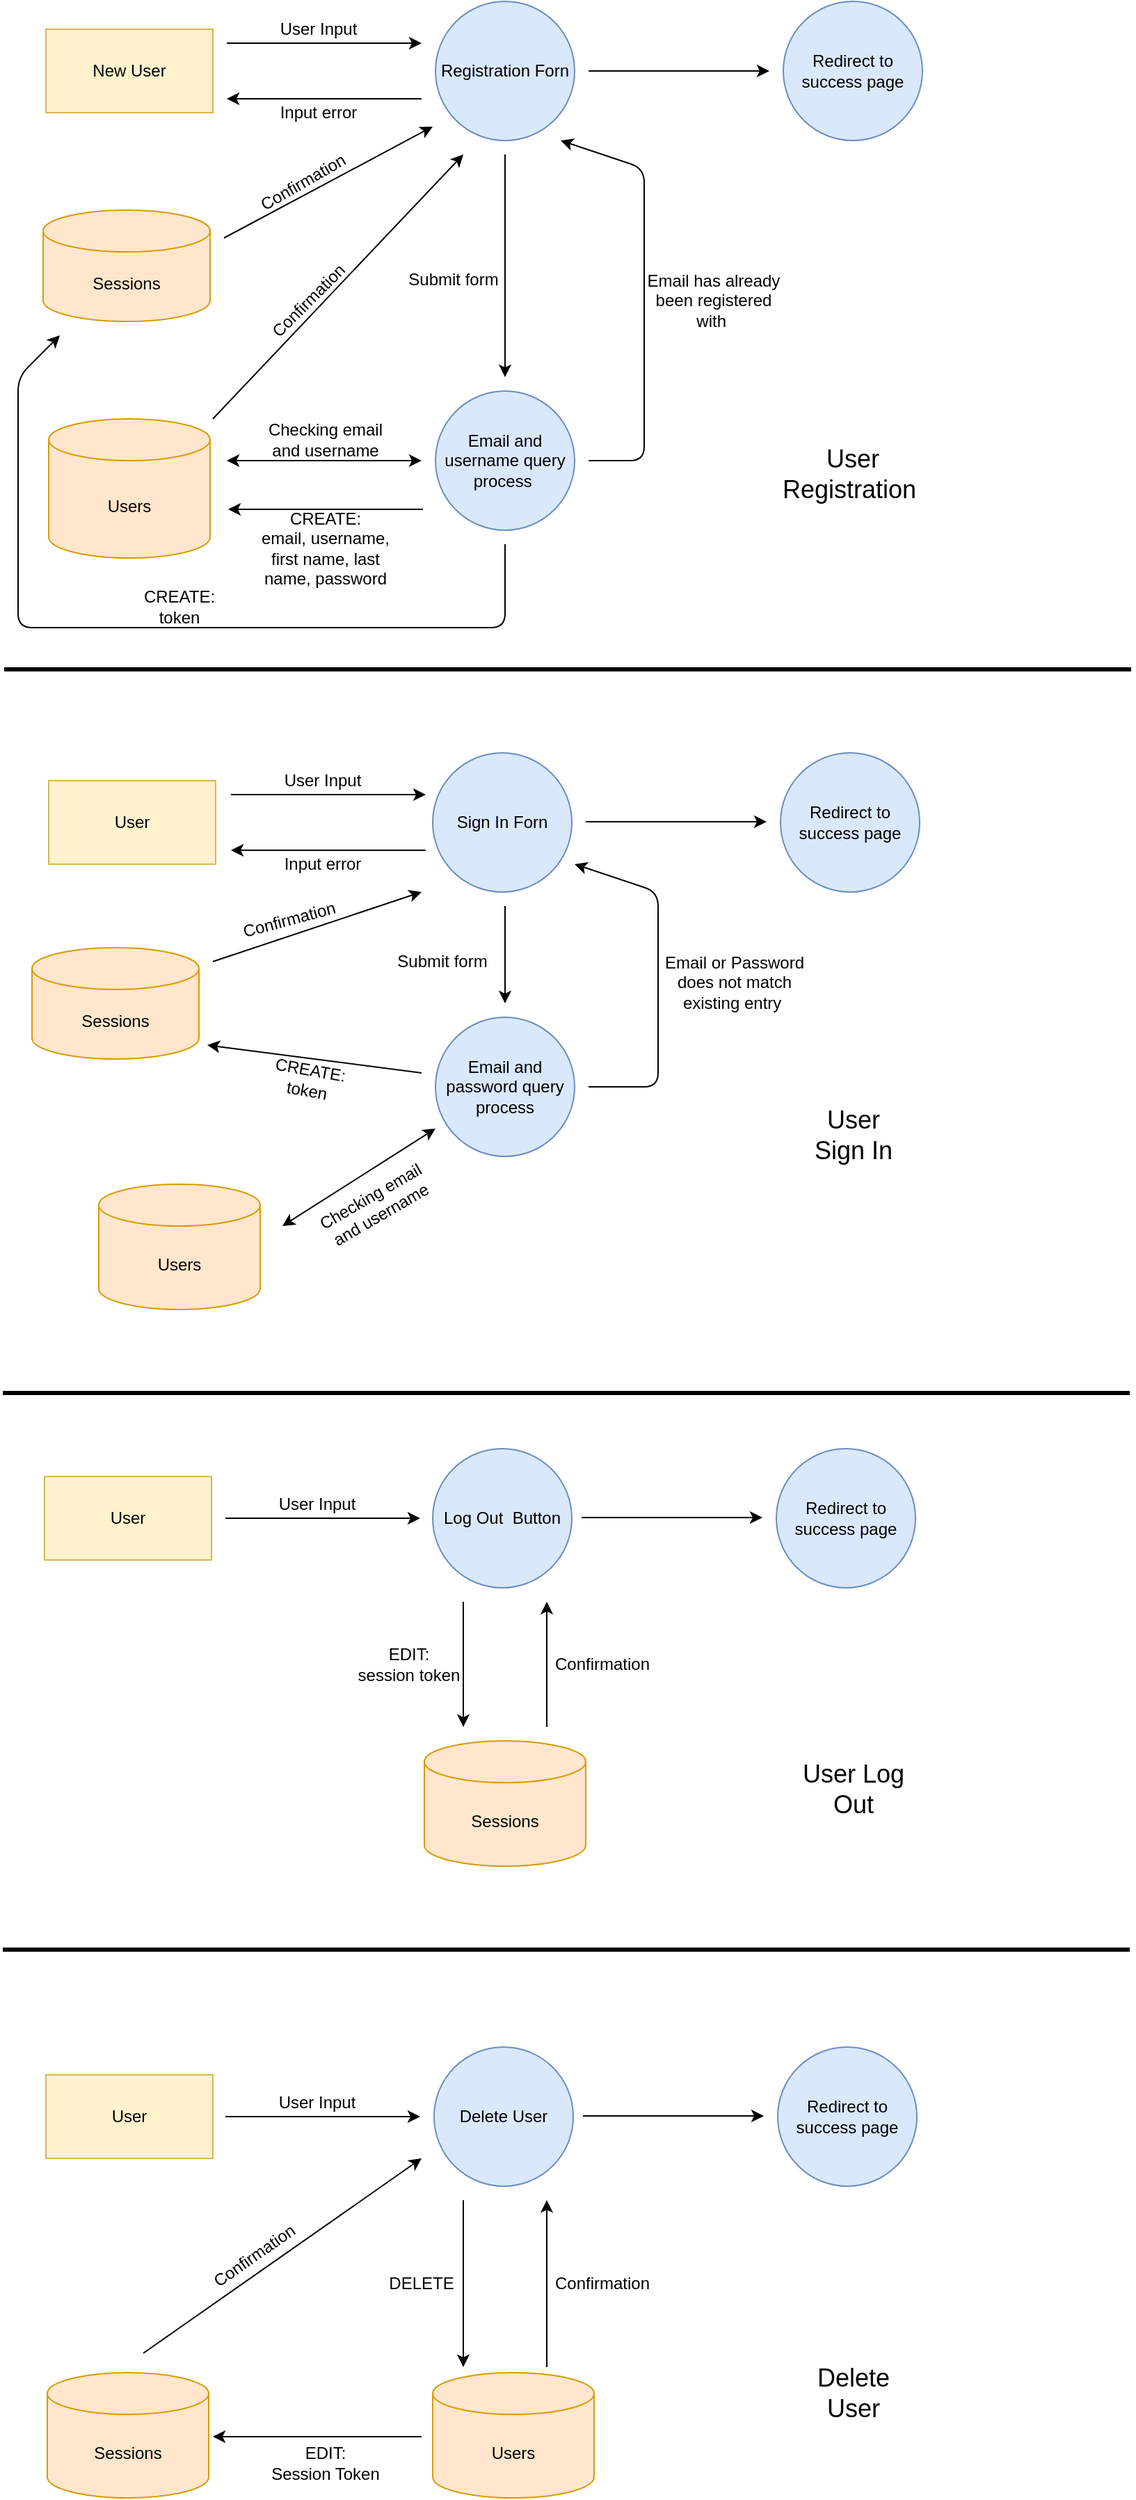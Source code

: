 <mxfile version="14.7.2" type="device"><diagram id="tS2z2wEGwrRREbS3eDdH" name="Page-1"><mxGraphModel dx="1186" dy="1933" grid="1" gridSize="10" guides="1" tooltips="1" connect="1" arrows="1" fold="1" page="1" pageScale="1" pageWidth="827" pageHeight="1169" math="0" shadow="0"><root><mxCell id="0"/><mxCell id="1" parent="0"/><mxCell id="okqYXYDRPA9PViQICLpw-1" value="New User" style="rounded=0;whiteSpace=wrap;html=1;fillColor=#fff2cc;strokeColor=#d6b656;" vertex="1" parent="1"><mxGeometry x="40" y="-20" width="120" height="60" as="geometry"/></mxCell><mxCell id="okqYXYDRPA9PViQICLpw-2" value="Registration Forn" style="ellipse;whiteSpace=wrap;html=1;aspect=fixed;fillColor=#dae8fc;strokeColor=#6c8ebf;" vertex="1" parent="1"><mxGeometry x="320" y="-40" width="100" height="100" as="geometry"/></mxCell><mxCell id="okqYXYDRPA9PViQICLpw-3" value="Users" style="shape=cylinder3;whiteSpace=wrap;html=1;boundedLbl=1;backgroundOutline=1;size=15;fillColor=#ffe6cc;strokeColor=#d79b00;" vertex="1" parent="1"><mxGeometry x="42" y="260" width="116" height="100" as="geometry"/></mxCell><mxCell id="okqYXYDRPA9PViQICLpw-4" value="" style="endArrow=classic;html=1;" edge="1" parent="1"><mxGeometry width="50" height="50" relative="1" as="geometry"><mxPoint x="370" y="70" as="sourcePoint"/><mxPoint x="370" y="230" as="targetPoint"/></mxGeometry></mxCell><mxCell id="okqYXYDRPA9PViQICLpw-5" value="" style="endArrow=classic;html=1;" edge="1" parent="1"><mxGeometry width="50" height="50" relative="1" as="geometry"><mxPoint x="430" y="290" as="sourcePoint"/><mxPoint x="410" y="60" as="targetPoint"/><Array as="points"><mxPoint x="470" y="290"/><mxPoint x="470" y="80"/></Array></mxGeometry></mxCell><mxCell id="okqYXYDRPA9PViQICLpw-6" value="" style="endArrow=classic;html=1;" edge="1" parent="1"><mxGeometry width="50" height="50" relative="1" as="geometry"><mxPoint x="170" y="-10" as="sourcePoint"/><mxPoint x="310" y="-10" as="targetPoint"/></mxGeometry></mxCell><mxCell id="okqYXYDRPA9PViQICLpw-7" value="" style="endArrow=classic;html=1;" edge="1" parent="1"><mxGeometry width="50" height="50" relative="1" as="geometry"><mxPoint x="310" y="30" as="sourcePoint"/><mxPoint x="170" y="30" as="targetPoint"/></mxGeometry></mxCell><mxCell id="okqYXYDRPA9PViQICLpw-10" style="edgeStyle=orthogonalEdgeStyle;rounded=0;orthogonalLoop=1;jettySize=auto;html=1;" edge="1" parent="1"><mxGeometry relative="1" as="geometry"><mxPoint x="171" y="325" as="targetPoint"/><mxPoint x="311" y="325" as="sourcePoint"/></mxGeometry></mxCell><mxCell id="okqYXYDRPA9PViQICLpw-9" value="Email and username query process&amp;nbsp;" style="ellipse;whiteSpace=wrap;html=1;aspect=fixed;fillColor=#dae8fc;strokeColor=#6c8ebf;" vertex="1" parent="1"><mxGeometry x="320" y="240" width="100" height="100" as="geometry"/></mxCell><mxCell id="okqYXYDRPA9PViQICLpw-11" value="Redirect to success page" style="ellipse;whiteSpace=wrap;html=1;aspect=fixed;fillColor=#dae8fc;strokeColor=#6c8ebf;" vertex="1" parent="1"><mxGeometry x="570" y="-40" width="100" height="100" as="geometry"/></mxCell><mxCell id="okqYXYDRPA9PViQICLpw-12" value="" style="endArrow=classic;html=1;" edge="1" parent="1"><mxGeometry width="50" height="50" relative="1" as="geometry"><mxPoint x="160" y="260" as="sourcePoint"/><mxPoint x="340" y="70" as="targetPoint"/></mxGeometry></mxCell><mxCell id="okqYXYDRPA9PViQICLpw-13" value="" style="endArrow=classic;html=1;" edge="1" parent="1"><mxGeometry width="50" height="50" relative="1" as="geometry"><mxPoint x="430" y="10" as="sourcePoint"/><mxPoint x="560" y="10" as="targetPoint"/></mxGeometry></mxCell><mxCell id="okqYXYDRPA9PViQICLpw-14" value="Input error" style="text;html=1;strokeColor=none;fillColor=none;align=center;verticalAlign=middle;whiteSpace=wrap;rounded=0;" vertex="1" parent="1"><mxGeometry x="206" y="30" width="60" height="20" as="geometry"/></mxCell><mxCell id="okqYXYDRPA9PViQICLpw-15" value="User Input" style="text;html=1;strokeColor=none;fillColor=none;align=center;verticalAlign=middle;whiteSpace=wrap;rounded=0;" vertex="1" parent="1"><mxGeometry x="204" y="-30" width="64" height="20" as="geometry"/></mxCell><mxCell id="okqYXYDRPA9PViQICLpw-16" value="Confirmation" style="text;html=1;strokeColor=none;fillColor=none;align=center;verticalAlign=middle;whiteSpace=wrap;rounded=0;rotation=-45;" vertex="1" parent="1"><mxGeometry x="187" y="165" width="84" height="20" as="geometry"/></mxCell><mxCell id="okqYXYDRPA9PViQICLpw-17" value="CREATE:&lt;br&gt;email, username, first name, last name, password" style="text;html=1;strokeColor=none;fillColor=none;align=center;verticalAlign=middle;whiteSpace=wrap;rounded=0;" vertex="1" parent="1"><mxGeometry x="186" y="325" width="110" height="55" as="geometry"/></mxCell><mxCell id="okqYXYDRPA9PViQICLpw-18" value="Submit form" style="text;html=1;strokeColor=none;fillColor=none;align=center;verticalAlign=middle;whiteSpace=wrap;rounded=0;" vertex="1" parent="1"><mxGeometry x="288" y="150" width="90" height="20" as="geometry"/></mxCell><mxCell id="okqYXYDRPA9PViQICLpw-19" value="Email has already been registered with&amp;nbsp;" style="text;html=1;strokeColor=none;fillColor=none;align=center;verticalAlign=middle;whiteSpace=wrap;rounded=0;" vertex="1" parent="1"><mxGeometry x="470" y="150" width="100" height="50" as="geometry"/></mxCell><mxCell id="okqYXYDRPA9PViQICLpw-20" value="&lt;font style=&quot;font-size: 18px&quot;&gt;User Registration&amp;nbsp;&lt;/font&gt;" style="text;html=1;strokeColor=none;fillColor=none;align=center;verticalAlign=middle;whiteSpace=wrap;rounded=0;" vertex="1" parent="1"><mxGeometry x="575" y="275" width="90" height="50" as="geometry"/></mxCell><mxCell id="okqYXYDRPA9PViQICLpw-21" value="" style="endArrow=none;html=1;strokeWidth=3;" edge="1" parent="1"><mxGeometry width="50" height="50" relative="1" as="geometry"><mxPoint x="10" y="440" as="sourcePoint"/><mxPoint x="820" y="440" as="targetPoint"/></mxGeometry></mxCell><mxCell id="okqYXYDRPA9PViQICLpw-22" value="User" style="rounded=0;whiteSpace=wrap;html=1;fillColor=#fff2cc;strokeColor=#d6b656;" vertex="1" parent="1"><mxGeometry x="42" y="520" width="120" height="60" as="geometry"/></mxCell><mxCell id="okqYXYDRPA9PViQICLpw-24" value="Sign In Forn" style="ellipse;whiteSpace=wrap;html=1;aspect=fixed;fillColor=#dae8fc;strokeColor=#6c8ebf;" vertex="1" parent="1"><mxGeometry x="318" y="500" width="100" height="100" as="geometry"/></mxCell><mxCell id="okqYXYDRPA9PViQICLpw-25" value="" style="endArrow=classic;html=1;" edge="1" parent="1"><mxGeometry width="50" height="50" relative="1" as="geometry"><mxPoint x="173" y="530" as="sourcePoint"/><mxPoint x="313" y="530" as="targetPoint"/></mxGeometry></mxCell><mxCell id="okqYXYDRPA9PViQICLpw-26" value="" style="endArrow=classic;html=1;" edge="1" parent="1"><mxGeometry width="50" height="50" relative="1" as="geometry"><mxPoint x="313" y="570" as="sourcePoint"/><mxPoint x="173" y="570" as="targetPoint"/></mxGeometry></mxCell><mxCell id="okqYXYDRPA9PViQICLpw-27" value="Input error" style="text;html=1;strokeColor=none;fillColor=none;align=center;verticalAlign=middle;whiteSpace=wrap;rounded=0;" vertex="1" parent="1"><mxGeometry x="209" y="570" width="60" height="20" as="geometry"/></mxCell><mxCell id="okqYXYDRPA9PViQICLpw-28" value="User Input" style="text;html=1;strokeColor=none;fillColor=none;align=center;verticalAlign=middle;whiteSpace=wrap;rounded=0;" vertex="1" parent="1"><mxGeometry x="207" y="510" width="64" height="20" as="geometry"/></mxCell><mxCell id="okqYXYDRPA9PViQICLpw-29" value="Redirect to success page" style="ellipse;whiteSpace=wrap;html=1;aspect=fixed;fillColor=#dae8fc;strokeColor=#6c8ebf;" vertex="1" parent="1"><mxGeometry x="568" y="500" width="100" height="100" as="geometry"/></mxCell><mxCell id="okqYXYDRPA9PViQICLpw-30" value="" style="endArrow=classic;html=1;" edge="1" parent="1"><mxGeometry width="50" height="50" relative="1" as="geometry"><mxPoint x="428" y="549.5" as="sourcePoint"/><mxPoint x="558" y="549.5" as="targetPoint"/></mxGeometry></mxCell><mxCell id="okqYXYDRPA9PViQICLpw-32" value="Users" style="shape=cylinder3;whiteSpace=wrap;html=1;boundedLbl=1;backgroundOutline=1;size=15;fillColor=#ffe6cc;strokeColor=#d79b00;" vertex="1" parent="1"><mxGeometry x="78" y="810" width="116" height="90" as="geometry"/></mxCell><mxCell id="okqYXYDRPA9PViQICLpw-33" value="Email and password query process" style="ellipse;whiteSpace=wrap;html=1;aspect=fixed;fillColor=#dae8fc;strokeColor=#6c8ebf;" vertex="1" parent="1"><mxGeometry x="320" y="690" width="100" height="100" as="geometry"/></mxCell><mxCell id="okqYXYDRPA9PViQICLpw-35" value="" style="endArrow=classic;startArrow=classic;html=1;strokeWidth=1;" edge="1" parent="1"><mxGeometry width="50" height="50" relative="1" as="geometry"><mxPoint x="170" y="290" as="sourcePoint"/><mxPoint x="310" y="290" as="targetPoint"/></mxGeometry></mxCell><mxCell id="okqYXYDRPA9PViQICLpw-36" value="Checking email and username" style="text;html=1;strokeColor=none;fillColor=none;align=center;verticalAlign=middle;whiteSpace=wrap;rounded=0;" vertex="1" parent="1"><mxGeometry x="194" y="260" width="94" height="30" as="geometry"/></mxCell><mxCell id="okqYXYDRPA9PViQICLpw-37" value="" style="endArrow=classic;startArrow=classic;html=1;strokeWidth=1;" edge="1" parent="1"><mxGeometry width="50" height="50" relative="1" as="geometry"><mxPoint x="210" y="840" as="sourcePoint"/><mxPoint x="320" y="770" as="targetPoint"/></mxGeometry></mxCell><mxCell id="okqYXYDRPA9PViQICLpw-38" value="Checking email and username" style="text;html=1;strokeColor=none;fillColor=none;align=center;verticalAlign=middle;whiteSpace=wrap;rounded=0;rotation=-30;" vertex="1" parent="1"><mxGeometry x="230" y="810" width="94" height="30" as="geometry"/></mxCell><mxCell id="okqYXYDRPA9PViQICLpw-39" value="Sessions" style="shape=cylinder3;whiteSpace=wrap;html=1;boundedLbl=1;backgroundOutline=1;size=15;fillColor=#ffe6cc;strokeColor=#d79b00;" vertex="1" parent="1"><mxGeometry x="30" y="640" width="120" height="80" as="geometry"/></mxCell><mxCell id="okqYXYDRPA9PViQICLpw-41" value="" style="endArrow=classic;html=1;strokeWidth=1;" edge="1" parent="1"><mxGeometry width="50" height="50" relative="1" as="geometry"><mxPoint x="310" y="730" as="sourcePoint"/><mxPoint x="156" y="710" as="targetPoint"/></mxGeometry></mxCell><mxCell id="okqYXYDRPA9PViQICLpw-42" value="" style="endArrow=classic;html=1;strokeWidth=1;" edge="1" parent="1"><mxGeometry width="50" height="50" relative="1" as="geometry"><mxPoint x="370" y="610" as="sourcePoint"/><mxPoint x="370" y="680" as="targetPoint"/></mxGeometry></mxCell><mxCell id="okqYXYDRPA9PViQICLpw-43" value="" style="endArrow=classic;html=1;strokeWidth=1;" edge="1" parent="1"><mxGeometry width="50" height="50" relative="1" as="geometry"><mxPoint x="430" y="740" as="sourcePoint"/><mxPoint x="420" y="580" as="targetPoint"/><Array as="points"><mxPoint x="480" y="740"/><mxPoint x="480" y="600"/></Array></mxGeometry></mxCell><mxCell id="okqYXYDRPA9PViQICLpw-44" value="" style="endArrow=classic;html=1;strokeWidth=1;" edge="1" parent="1"><mxGeometry width="50" height="50" relative="1" as="geometry"><mxPoint x="160" y="650" as="sourcePoint"/><mxPoint x="310" y="600" as="targetPoint"/></mxGeometry></mxCell><mxCell id="okqYXYDRPA9PViQICLpw-45" value="CREATE: token" style="text;html=1;strokeColor=none;fillColor=none;align=center;verticalAlign=middle;whiteSpace=wrap;rounded=0;rotation=10;" vertex="1" parent="1"><mxGeometry x="202" y="720" width="54" height="30" as="geometry"/></mxCell><mxCell id="okqYXYDRPA9PViQICLpw-46" value="Confirmation" style="text;html=1;strokeColor=none;fillColor=none;align=center;verticalAlign=middle;whiteSpace=wrap;rounded=0;rotation=-15;" vertex="1" parent="1"><mxGeometry x="180" y="610" width="70" height="20" as="geometry"/></mxCell><mxCell id="okqYXYDRPA9PViQICLpw-47" value="Submit form" style="text;html=1;strokeColor=none;fillColor=none;align=center;verticalAlign=middle;whiteSpace=wrap;rounded=0;" vertex="1" parent="1"><mxGeometry x="280" y="640" width="90" height="20" as="geometry"/></mxCell><mxCell id="okqYXYDRPA9PViQICLpw-48" value="Email or Password does not match existing entry&amp;nbsp;" style="text;html=1;strokeColor=none;fillColor=none;align=center;verticalAlign=middle;whiteSpace=wrap;rounded=0;" vertex="1" parent="1"><mxGeometry x="480" y="640" width="110" height="50" as="geometry"/></mxCell><mxCell id="okqYXYDRPA9PViQICLpw-49" value="&lt;font style=&quot;font-size: 18px&quot;&gt;User Sign In&lt;/font&gt;" style="text;html=1;strokeColor=none;fillColor=none;align=center;verticalAlign=middle;whiteSpace=wrap;rounded=0;" vertex="1" parent="1"><mxGeometry x="581.5" y="750" width="77" height="50" as="geometry"/></mxCell><mxCell id="okqYXYDRPA9PViQICLpw-50" value="" style="endArrow=none;html=1;strokeWidth=3;" edge="1" parent="1"><mxGeometry width="50" height="50" relative="1" as="geometry"><mxPoint x="9" y="960" as="sourcePoint"/><mxPoint x="819" y="960" as="targetPoint"/></mxGeometry></mxCell><mxCell id="okqYXYDRPA9PViQICLpw-51" value="Log Out&amp;nbsp; Button" style="ellipse;whiteSpace=wrap;html=1;aspect=fixed;fillColor=#dae8fc;strokeColor=#6c8ebf;" vertex="1" parent="1"><mxGeometry x="318" y="1000" width="100" height="100" as="geometry"/></mxCell><mxCell id="okqYXYDRPA9PViQICLpw-52" value="User" style="rounded=0;whiteSpace=wrap;html=1;fillColor=#fff2cc;strokeColor=#d6b656;" vertex="1" parent="1"><mxGeometry x="39" y="1020" width="120" height="60" as="geometry"/></mxCell><mxCell id="okqYXYDRPA9PViQICLpw-53" value="" style="endArrow=classic;html=1;" edge="1" parent="1"><mxGeometry width="50" height="50" relative="1" as="geometry"><mxPoint x="169" y="1050" as="sourcePoint"/><mxPoint x="309" y="1050" as="targetPoint"/></mxGeometry></mxCell><mxCell id="okqYXYDRPA9PViQICLpw-56" value="User Input" style="text;html=1;strokeColor=none;fillColor=none;align=center;verticalAlign=middle;whiteSpace=wrap;rounded=0;" vertex="1" parent="1"><mxGeometry x="203" y="1030" width="64" height="20" as="geometry"/></mxCell><mxCell id="okqYXYDRPA9PViQICLpw-57" value="Redirect to success page" style="ellipse;whiteSpace=wrap;html=1;aspect=fixed;fillColor=#dae8fc;strokeColor=#6c8ebf;" vertex="1" parent="1"><mxGeometry x="565" y="1000" width="100" height="100" as="geometry"/></mxCell><mxCell id="okqYXYDRPA9PViQICLpw-58" value="" style="endArrow=classic;html=1;" edge="1" parent="1"><mxGeometry width="50" height="50" relative="1" as="geometry"><mxPoint x="425" y="1049.5" as="sourcePoint"/><mxPoint x="555" y="1049.5" as="targetPoint"/></mxGeometry></mxCell><mxCell id="okqYXYDRPA9PViQICLpw-60" value="Sessions" style="shape=cylinder3;whiteSpace=wrap;html=1;boundedLbl=1;backgroundOutline=1;size=15;fillColor=#ffe6cc;strokeColor=#d79b00;" vertex="1" parent="1"><mxGeometry x="312" y="1210" width="116" height="90" as="geometry"/></mxCell><mxCell id="okqYXYDRPA9PViQICLpw-62" value="" style="endArrow=classic;html=1;strokeWidth=1;" edge="1" parent="1"><mxGeometry width="50" height="50" relative="1" as="geometry"><mxPoint x="340" y="1110" as="sourcePoint"/><mxPoint x="340" y="1200" as="targetPoint"/></mxGeometry></mxCell><mxCell id="okqYXYDRPA9PViQICLpw-63" value="" style="endArrow=classic;html=1;strokeWidth=1;" edge="1" parent="1"><mxGeometry width="50" height="50" relative="1" as="geometry"><mxPoint x="400" y="1200" as="sourcePoint"/><mxPoint x="400" y="1110" as="targetPoint"/></mxGeometry></mxCell><mxCell id="okqYXYDRPA9PViQICLpw-64" value="EDIT:&lt;br&gt;session token" style="text;html=1;strokeColor=none;fillColor=none;align=center;verticalAlign=middle;whiteSpace=wrap;rounded=0;" vertex="1" parent="1"><mxGeometry x="260" y="1130" width="82" height="50" as="geometry"/></mxCell><mxCell id="okqYXYDRPA9PViQICLpw-65" value="Confirmation" style="text;html=1;strokeColor=none;fillColor=none;align=center;verticalAlign=middle;whiteSpace=wrap;rounded=0;" vertex="1" parent="1"><mxGeometry x="400" y="1145" width="80" height="20" as="geometry"/></mxCell><mxCell id="okqYXYDRPA9PViQICLpw-67" value="&lt;font style=&quot;font-size: 18px&quot;&gt;User Log Out&lt;br&gt;&lt;/font&gt;" style="text;html=1;strokeColor=none;fillColor=none;align=center;verticalAlign=middle;whiteSpace=wrap;rounded=0;" vertex="1" parent="1"><mxGeometry x="581.5" y="1220" width="77" height="50" as="geometry"/></mxCell><mxCell id="okqYXYDRPA9PViQICLpw-68" value="" style="endArrow=none;html=1;strokeWidth=3;" edge="1" parent="1"><mxGeometry width="50" height="50" relative="1" as="geometry"><mxPoint x="9" y="1360" as="sourcePoint"/><mxPoint x="819" y="1360" as="targetPoint"/><Array as="points"><mxPoint x="420" y="1360"/></Array></mxGeometry></mxCell><mxCell id="okqYXYDRPA9PViQICLpw-69" value="Delete User" style="ellipse;whiteSpace=wrap;html=1;aspect=fixed;fillColor=#dae8fc;strokeColor=#6c8ebf;" vertex="1" parent="1"><mxGeometry x="319" y="1430" width="100" height="100" as="geometry"/></mxCell><mxCell id="okqYXYDRPA9PViQICLpw-70" value="User" style="rounded=0;whiteSpace=wrap;html=1;fillColor=#fff2cc;strokeColor=#d6b656;" vertex="1" parent="1"><mxGeometry x="40" y="1450" width="120" height="60" as="geometry"/></mxCell><mxCell id="okqYXYDRPA9PViQICLpw-71" value="" style="endArrow=classic;html=1;" edge="1" parent="1"><mxGeometry width="50" height="50" relative="1" as="geometry"><mxPoint x="169" y="1480" as="sourcePoint"/><mxPoint x="309" y="1480" as="targetPoint"/></mxGeometry></mxCell><mxCell id="okqYXYDRPA9PViQICLpw-73" value="User Input" style="text;html=1;strokeColor=none;fillColor=none;align=center;verticalAlign=middle;whiteSpace=wrap;rounded=0;" vertex="1" parent="1"><mxGeometry x="203" y="1460" width="64" height="20" as="geometry"/></mxCell><mxCell id="okqYXYDRPA9PViQICLpw-74" value="Redirect to success page" style="ellipse;whiteSpace=wrap;html=1;aspect=fixed;fillColor=#dae8fc;strokeColor=#6c8ebf;" vertex="1" parent="1"><mxGeometry x="566" y="1430" width="100" height="100" as="geometry"/></mxCell><mxCell id="okqYXYDRPA9PViQICLpw-75" value="" style="endArrow=classic;html=1;" edge="1" parent="1"><mxGeometry width="50" height="50" relative="1" as="geometry"><mxPoint x="426" y="1479.5" as="sourcePoint"/><mxPoint x="556" y="1479.5" as="targetPoint"/></mxGeometry></mxCell><mxCell id="okqYXYDRPA9PViQICLpw-76" value="Sessions" style="shape=cylinder3;whiteSpace=wrap;html=1;boundedLbl=1;backgroundOutline=1;size=15;fillColor=#ffe6cc;strokeColor=#d79b00;" vertex="1" parent="1"><mxGeometry x="38" y="110" width="120" height="80" as="geometry"/></mxCell><mxCell id="okqYXYDRPA9PViQICLpw-77" value="" style="endArrow=classic;html=1;strokeWidth=1;" edge="1" parent="1"><mxGeometry width="50" height="50" relative="1" as="geometry"><mxPoint x="370" y="350" as="sourcePoint"/><mxPoint x="50" y="200" as="targetPoint"/><Array as="points"><mxPoint x="370" y="410"/><mxPoint x="20" y="410"/><mxPoint x="20" y="230"/></Array></mxGeometry></mxCell><mxCell id="okqYXYDRPA9PViQICLpw-78" value="" style="endArrow=classic;html=1;strokeWidth=1;" edge="1" parent="1"><mxGeometry width="50" height="50" relative="1" as="geometry"><mxPoint x="168" y="130" as="sourcePoint"/><mxPoint x="318" y="50" as="targetPoint"/></mxGeometry></mxCell><mxCell id="okqYXYDRPA9PViQICLpw-79" value="CREATE: token" style="text;html=1;strokeColor=none;fillColor=none;align=center;verticalAlign=middle;whiteSpace=wrap;rounded=0;" vertex="1" parent="1"><mxGeometry x="109" y="380" width="54" height="30" as="geometry"/></mxCell><mxCell id="okqYXYDRPA9PViQICLpw-80" value="Confirmation" style="text;html=1;strokeColor=none;fillColor=none;align=center;verticalAlign=middle;whiteSpace=wrap;rounded=0;rotation=-30;" vertex="1" parent="1"><mxGeometry x="190" y="80" width="70" height="20" as="geometry"/></mxCell><mxCell id="okqYXYDRPA9PViQICLpw-83" value="Sessions" style="shape=cylinder3;whiteSpace=wrap;html=1;boundedLbl=1;backgroundOutline=1;size=15;fillColor=#ffe6cc;strokeColor=#d79b00;" vertex="1" parent="1"><mxGeometry x="41" y="1664" width="116" height="90" as="geometry"/></mxCell><mxCell id="okqYXYDRPA9PViQICLpw-84" value="" style="endArrow=classic;html=1;strokeWidth=1;" edge="1" parent="1"><mxGeometry width="50" height="50" relative="1" as="geometry"><mxPoint x="310" y="1710" as="sourcePoint"/><mxPoint x="160" y="1710" as="targetPoint"/></mxGeometry></mxCell><mxCell id="okqYXYDRPA9PViQICLpw-85" value="" style="endArrow=classic;html=1;strokeWidth=1;" edge="1" parent="1"><mxGeometry width="50" height="50" relative="1" as="geometry"><mxPoint x="110" y="1650" as="sourcePoint"/><mxPoint x="310" y="1510" as="targetPoint"/></mxGeometry></mxCell><mxCell id="okqYXYDRPA9PViQICLpw-86" value="EDIT:&lt;br&gt;Session Token" style="text;html=1;strokeColor=none;fillColor=none;align=center;verticalAlign=middle;whiteSpace=wrap;rounded=0;" vertex="1" parent="1"><mxGeometry x="170" y="1704" width="142" height="50" as="geometry"/></mxCell><mxCell id="okqYXYDRPA9PViQICLpw-87" value="Confirmation" style="text;html=1;strokeColor=none;fillColor=none;align=center;verticalAlign=middle;whiteSpace=wrap;rounded=0;rotation=-35;" vertex="1" parent="1"><mxGeometry x="150" y="1570" width="80" height="20" as="geometry"/></mxCell><mxCell id="okqYXYDRPA9PViQICLpw-88" value="Users" style="shape=cylinder3;whiteSpace=wrap;html=1;boundedLbl=1;backgroundOutline=1;size=15;fillColor=#ffe6cc;strokeColor=#d79b00;" vertex="1" parent="1"><mxGeometry x="318" y="1664" width="116" height="90" as="geometry"/></mxCell><mxCell id="okqYXYDRPA9PViQICLpw-90" value="" style="endArrow=classic;html=1;strokeWidth=1;" edge="1" parent="1"><mxGeometry width="50" height="50" relative="1" as="geometry"><mxPoint x="340" y="1540" as="sourcePoint"/><mxPoint x="340" y="1660" as="targetPoint"/></mxGeometry></mxCell><mxCell id="okqYXYDRPA9PViQICLpw-91" value="DELETE" style="text;html=1;strokeColor=none;fillColor=none;align=center;verticalAlign=middle;whiteSpace=wrap;rounded=0;" vertex="1" parent="1"><mxGeometry x="280" y="1590" width="60" height="20" as="geometry"/></mxCell><mxCell id="okqYXYDRPA9PViQICLpw-92" value="" style="endArrow=classic;html=1;strokeWidth=1;" edge="1" parent="1"><mxGeometry width="50" height="50" relative="1" as="geometry"><mxPoint x="400" y="1660" as="sourcePoint"/><mxPoint x="400" y="1540" as="targetPoint"/></mxGeometry></mxCell><mxCell id="okqYXYDRPA9PViQICLpw-93" value="Confirmation" style="text;html=1;strokeColor=none;fillColor=none;align=center;verticalAlign=middle;whiteSpace=wrap;rounded=0;" vertex="1" parent="1"><mxGeometry x="400" y="1590" width="80" height="20" as="geometry"/></mxCell><mxCell id="okqYXYDRPA9PViQICLpw-94" value="&lt;font style=&quot;font-size: 18px&quot;&gt;Delete User&lt;br&gt;&lt;/font&gt;" style="text;html=1;strokeColor=none;fillColor=none;align=center;verticalAlign=middle;whiteSpace=wrap;rounded=0;" vertex="1" parent="1"><mxGeometry x="581.5" y="1654" width="77" height="50" as="geometry"/></mxCell></root></mxGraphModel></diagram></mxfile>